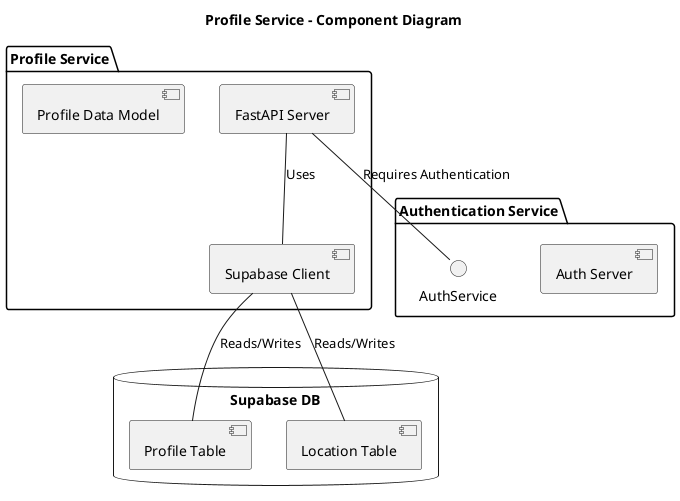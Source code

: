 @startuml
skinparam componentStyle uml2

title Profile Service - Component Diagram

package "Profile Service" {
  component [FastAPI Server] as ProfileServer
  component [Supabase Client] as SupabaseClient
  component [Profile Data Model] as ProfileData
}

package "Authentication Service" {
    component [Auth Server]
    interface AuthService
}

database "Supabase DB" {
  component "Profile Table"
  component "Location Table"
}

ProfileServer -- SupabaseClient : Uses
SupabaseClient -- "Profile Table" : Reads/Writes
SupabaseClient -- "Location Table" : Reads/Writes
ProfileServer -- AuthService : Requires Authentication

@enduml